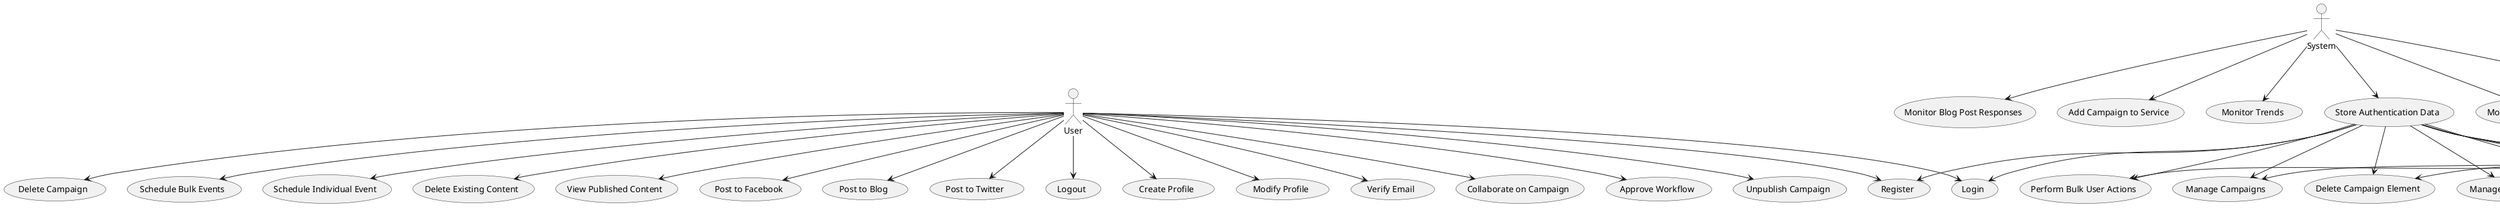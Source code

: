 @startuml
actor User
actor Admin
actor System

usecase "Register" as UC1
usecase "Login" as UC2
usecase "Logout" as UC3
usecase "Create Profile" as UC4
usecase "Modify Profile" as UC5
usecase "Verify Email" as UC6
usecase "Collaborate on Campaign" as UC7
usecase "Approve Workflow" as UC8
usecase "Unpublish Campaign" as UC9
usecase "Delete Campaign" as UC10
usecase "Schedule Bulk Events" as UC11
usecase "Schedule Individual Event" as UC12
usecase "Delete Existing Content" as UC13
usecase "View Published Content" as UC14
usecase "Post to Facebook" as UC15
usecase "Post to Blog" as UC16
usecase "Post to Twitter" as UC17

usecase "Modify Admin Account" as UC18
usecase "Suspend Admin Account" as UC19
usecase "Delete Admin Account" as UC20
usecase "Perform Bulk User Actions" as UC21
usecase "Manage Campaigns" as UC22
usecase "Delete Campaign Element" as UC23
usecase "Manage Permissions" as UC24
usecase "Create New Campaign" as UC25
usecase "Notify about Campaign Activity" as UC26

usecase "Store Authentication Data" as UC27
usecase "Add Campaign to Service" as UC28
usecase "Monitor Trends" as UC29
usecase "Monitor Facebook Groups" as UC30
usecase "Monitor Twitter Replies" as UC31
usecase "Monitor Blog Post Responses" as UC32

User --> UC1
User --> UC2
User --> UC3
User --> UC4
User --> UC5
User --> UC6
User --> UC7
User --> UC8
User --> UC9
User --> UC10
User --> UC11
User --> UC12
User --> UC13
User --> UC14
User --> UC15
User --> UC16
User --> UC17

Admin --> UC18
Admin --> UC19
Admin --> UC20
Admin --> UC21
Admin --> UC22
Admin --> UC23
Admin --> UC24
Admin --> UC25
Admin --> UC26

System --> UC27
System --> UC28
System --> UC29
System --> UC30
System --> UC31
System --> UC32

UC27 --> UC1
UC27 --> UC2
UC27 --> UC18
UC27 --> UC19
UC27 --> UC20
UC27 --> UC21
UC27 --> UC22
UC27 --> UC23
UC27 --> UC24
UC27 --> UC25
UC27 --> UC26
@enduml